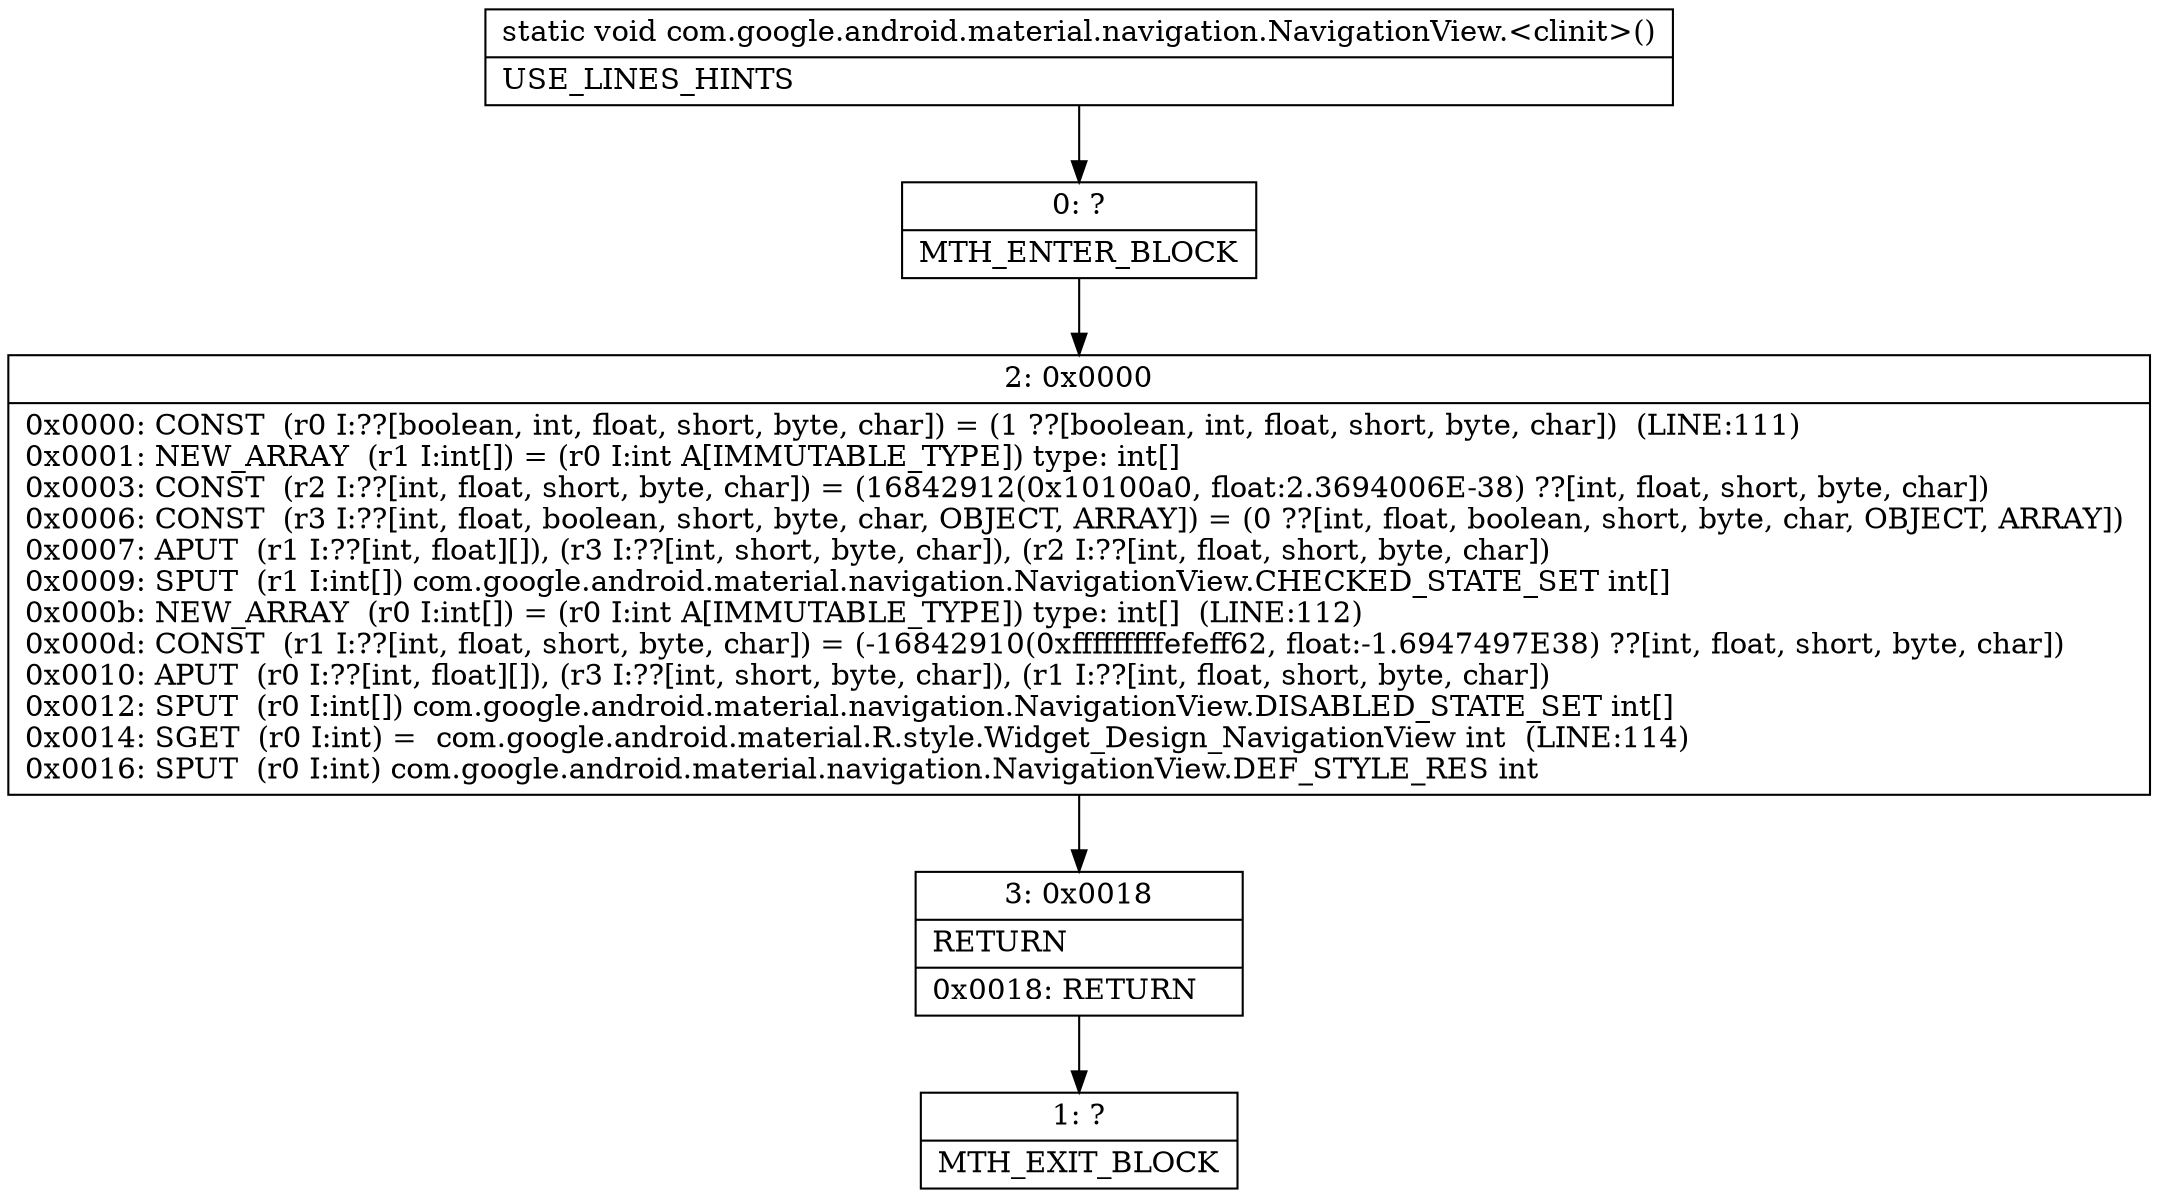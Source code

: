 digraph "CFG forcom.google.android.material.navigation.NavigationView.\<clinit\>()V" {
Node_0 [shape=record,label="{0\:\ ?|MTH_ENTER_BLOCK\l}"];
Node_2 [shape=record,label="{2\:\ 0x0000|0x0000: CONST  (r0 I:??[boolean, int, float, short, byte, char]) = (1 ??[boolean, int, float, short, byte, char])  (LINE:111)\l0x0001: NEW_ARRAY  (r1 I:int[]) = (r0 I:int A[IMMUTABLE_TYPE]) type: int[] \l0x0003: CONST  (r2 I:??[int, float, short, byte, char]) = (16842912(0x10100a0, float:2.3694006E\-38) ??[int, float, short, byte, char]) \l0x0006: CONST  (r3 I:??[int, float, boolean, short, byte, char, OBJECT, ARRAY]) = (0 ??[int, float, boolean, short, byte, char, OBJECT, ARRAY]) \l0x0007: APUT  (r1 I:??[int, float][]), (r3 I:??[int, short, byte, char]), (r2 I:??[int, float, short, byte, char]) \l0x0009: SPUT  (r1 I:int[]) com.google.android.material.navigation.NavigationView.CHECKED_STATE_SET int[] \l0x000b: NEW_ARRAY  (r0 I:int[]) = (r0 I:int A[IMMUTABLE_TYPE]) type: int[]  (LINE:112)\l0x000d: CONST  (r1 I:??[int, float, short, byte, char]) = (\-16842910(0xfffffffffefeff62, float:\-1.6947497E38) ??[int, float, short, byte, char]) \l0x0010: APUT  (r0 I:??[int, float][]), (r3 I:??[int, short, byte, char]), (r1 I:??[int, float, short, byte, char]) \l0x0012: SPUT  (r0 I:int[]) com.google.android.material.navigation.NavigationView.DISABLED_STATE_SET int[] \l0x0014: SGET  (r0 I:int) =  com.google.android.material.R.style.Widget_Design_NavigationView int  (LINE:114)\l0x0016: SPUT  (r0 I:int) com.google.android.material.navigation.NavigationView.DEF_STYLE_RES int \l}"];
Node_3 [shape=record,label="{3\:\ 0x0018|RETURN\l|0x0018: RETURN   \l}"];
Node_1 [shape=record,label="{1\:\ ?|MTH_EXIT_BLOCK\l}"];
MethodNode[shape=record,label="{static void com.google.android.material.navigation.NavigationView.\<clinit\>()  | USE_LINES_HINTS\l}"];
MethodNode -> Node_0;Node_0 -> Node_2;
Node_2 -> Node_3;
Node_3 -> Node_1;
}

